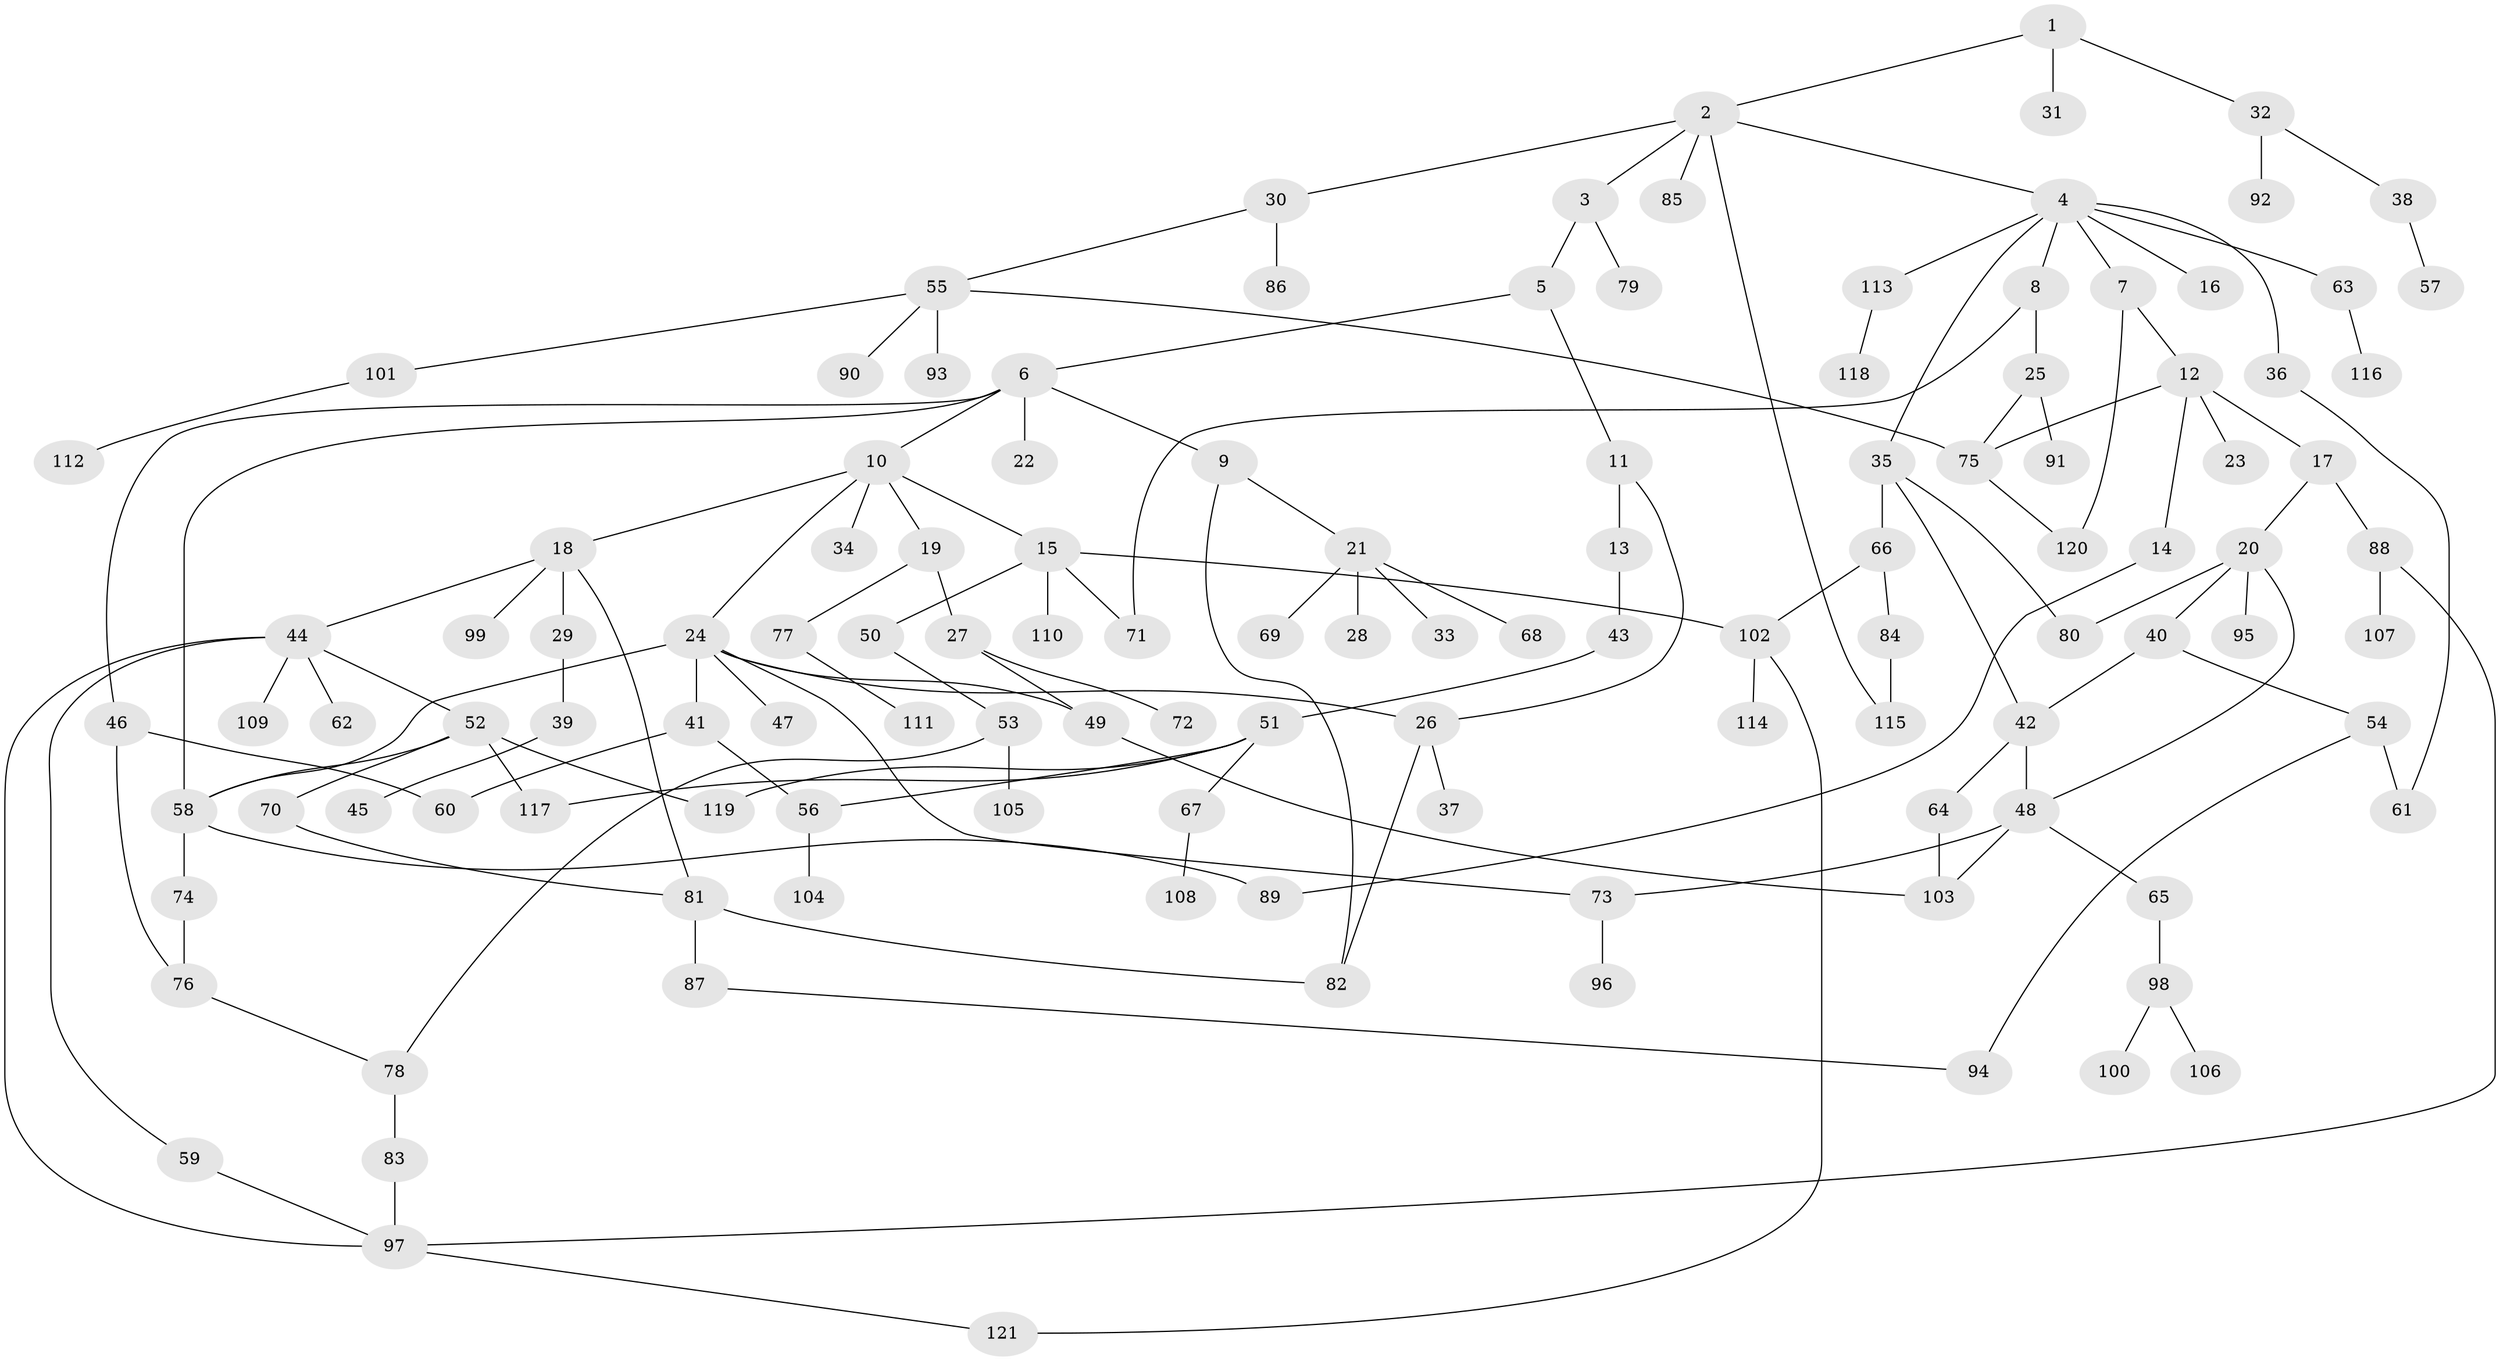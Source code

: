 // coarse degree distribution, {2: 0.3764705882352941, 5: 0.09411764705882353, 7: 0.011764705882352941, 3: 0.2, 4: 0.1411764705882353, 6: 0.011764705882352941, 1: 0.16470588235294117}
// Generated by graph-tools (version 1.1) at 2025/48/03/04/25 22:48:57]
// undirected, 121 vertices, 152 edges
graph export_dot {
  node [color=gray90,style=filled];
  1;
  2;
  3;
  4;
  5;
  6;
  7;
  8;
  9;
  10;
  11;
  12;
  13;
  14;
  15;
  16;
  17;
  18;
  19;
  20;
  21;
  22;
  23;
  24;
  25;
  26;
  27;
  28;
  29;
  30;
  31;
  32;
  33;
  34;
  35;
  36;
  37;
  38;
  39;
  40;
  41;
  42;
  43;
  44;
  45;
  46;
  47;
  48;
  49;
  50;
  51;
  52;
  53;
  54;
  55;
  56;
  57;
  58;
  59;
  60;
  61;
  62;
  63;
  64;
  65;
  66;
  67;
  68;
  69;
  70;
  71;
  72;
  73;
  74;
  75;
  76;
  77;
  78;
  79;
  80;
  81;
  82;
  83;
  84;
  85;
  86;
  87;
  88;
  89;
  90;
  91;
  92;
  93;
  94;
  95;
  96;
  97;
  98;
  99;
  100;
  101;
  102;
  103;
  104;
  105;
  106;
  107;
  108;
  109;
  110;
  111;
  112;
  113;
  114;
  115;
  116;
  117;
  118;
  119;
  120;
  121;
  1 -- 2;
  1 -- 31;
  1 -- 32;
  2 -- 3;
  2 -- 4;
  2 -- 30;
  2 -- 85;
  2 -- 115;
  3 -- 5;
  3 -- 79;
  4 -- 7;
  4 -- 8;
  4 -- 16;
  4 -- 35;
  4 -- 36;
  4 -- 63;
  4 -- 113;
  5 -- 6;
  5 -- 11;
  6 -- 9;
  6 -- 10;
  6 -- 22;
  6 -- 46;
  6 -- 58;
  7 -- 12;
  7 -- 120;
  8 -- 25;
  8 -- 71;
  9 -- 21;
  9 -- 82;
  10 -- 15;
  10 -- 18;
  10 -- 19;
  10 -- 24;
  10 -- 34;
  11 -- 13;
  11 -- 26;
  12 -- 14;
  12 -- 17;
  12 -- 23;
  12 -- 75;
  13 -- 43;
  14 -- 89;
  15 -- 50;
  15 -- 71;
  15 -- 110;
  15 -- 102;
  17 -- 20;
  17 -- 88;
  18 -- 29;
  18 -- 44;
  18 -- 81;
  18 -- 99;
  19 -- 27;
  19 -- 77;
  20 -- 40;
  20 -- 48;
  20 -- 80;
  20 -- 95;
  21 -- 28;
  21 -- 33;
  21 -- 68;
  21 -- 69;
  24 -- 41;
  24 -- 47;
  24 -- 73;
  24 -- 49;
  24 -- 26;
  24 -- 58;
  25 -- 91;
  25 -- 75;
  26 -- 37;
  26 -- 82;
  27 -- 49;
  27 -- 72;
  29 -- 39;
  30 -- 55;
  30 -- 86;
  32 -- 38;
  32 -- 92;
  35 -- 66;
  35 -- 42;
  35 -- 80;
  36 -- 61;
  38 -- 57;
  39 -- 45;
  40 -- 42;
  40 -- 54;
  41 -- 56;
  41 -- 60;
  42 -- 64;
  42 -- 48;
  43 -- 51;
  44 -- 52;
  44 -- 59;
  44 -- 62;
  44 -- 97;
  44 -- 109;
  46 -- 60;
  46 -- 76;
  48 -- 65;
  48 -- 73;
  48 -- 103;
  49 -- 103;
  50 -- 53;
  51 -- 56;
  51 -- 67;
  51 -- 117;
  51 -- 119;
  52 -- 70;
  52 -- 119;
  52 -- 58;
  52 -- 117;
  53 -- 78;
  53 -- 105;
  54 -- 94;
  54 -- 61;
  55 -- 90;
  55 -- 93;
  55 -- 101;
  55 -- 75;
  56 -- 104;
  58 -- 74;
  58 -- 89;
  59 -- 97;
  63 -- 116;
  64 -- 103;
  65 -- 98;
  66 -- 84;
  66 -- 102;
  67 -- 108;
  70 -- 81;
  73 -- 96;
  74 -- 76;
  75 -- 120;
  76 -- 78;
  77 -- 111;
  78 -- 83;
  81 -- 87;
  81 -- 82;
  83 -- 97;
  84 -- 115;
  87 -- 94;
  88 -- 107;
  88 -- 97;
  97 -- 121;
  98 -- 100;
  98 -- 106;
  101 -- 112;
  102 -- 114;
  102 -- 121;
  113 -- 118;
}
